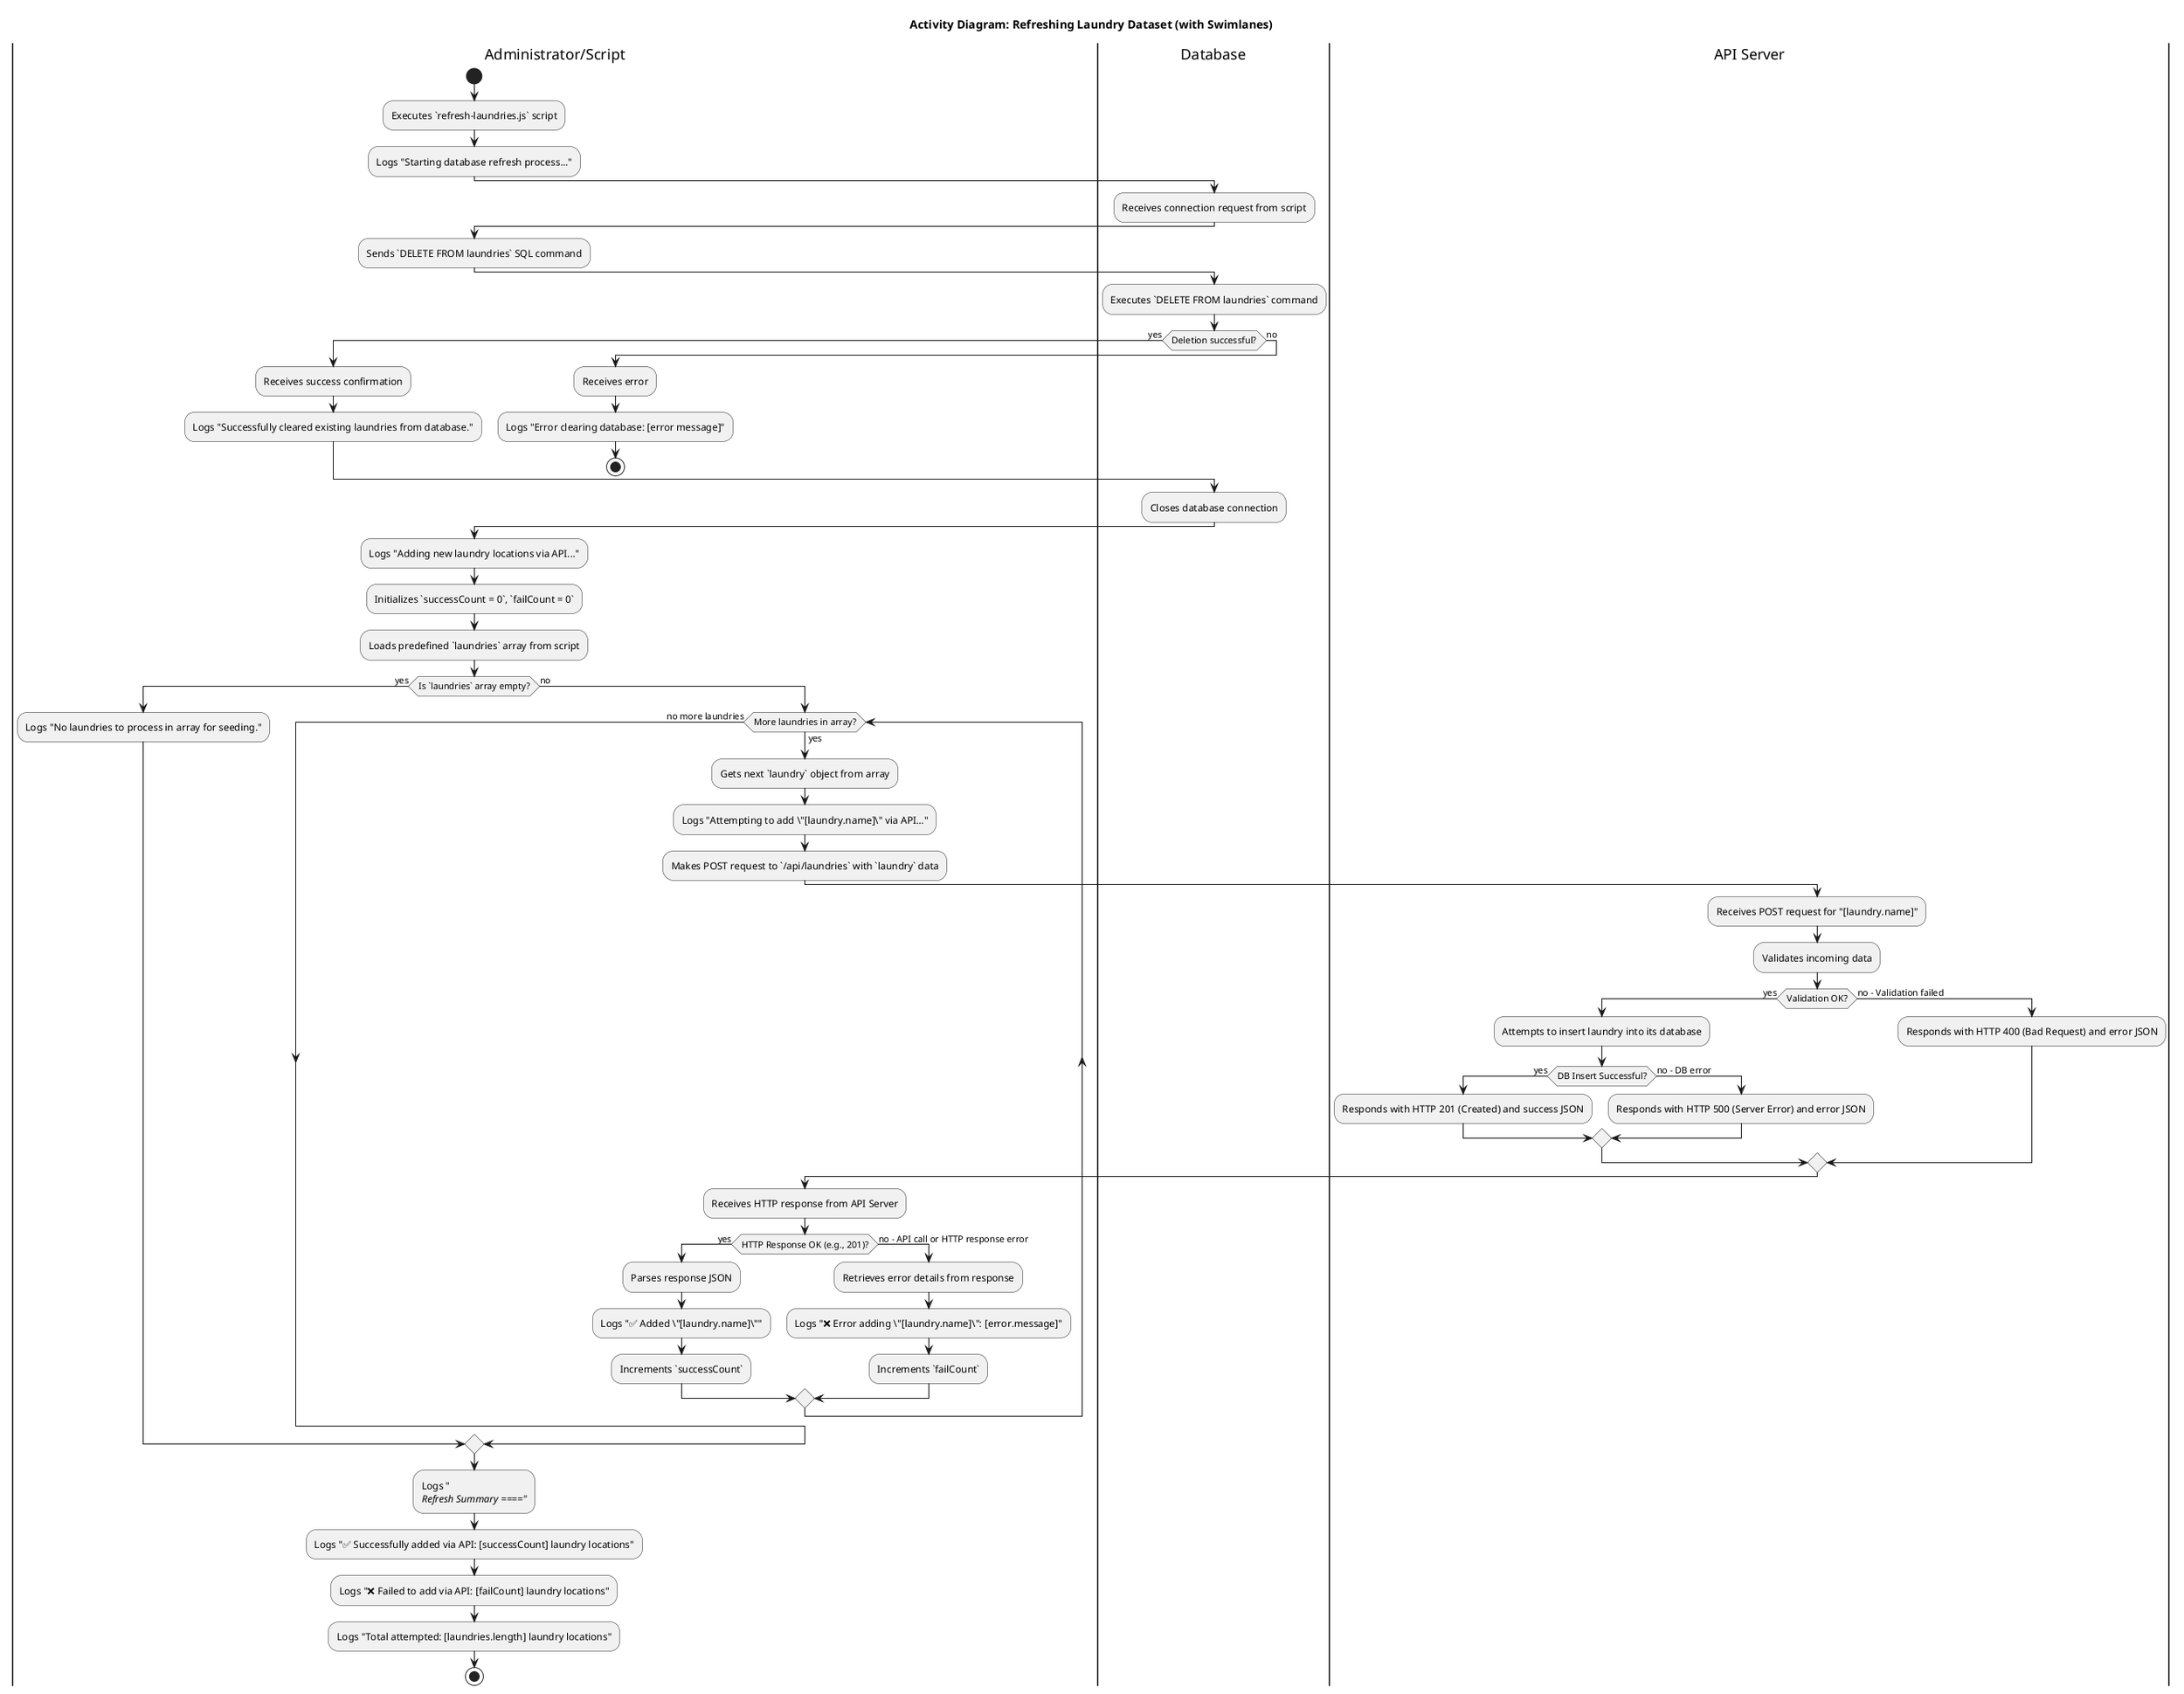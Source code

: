 @startuml
title Activity Diagram: Refreshing Laundry Dataset (with Swimlanes)

|Administrator/Script|
start
:Executes `refresh-laundries.js` script;
:Logs "Starting database refresh process...";

|Database|
:Receives connection request from script;

|Administrator/Script|
:Sends `DELETE FROM laundries` SQL command;

|Database|
:Executes `DELETE FROM laundries` command;
if (Deletion successful?) then (yes)
  |Administrator/Script|
  :Receives success confirmation;
  :Logs "Successfully cleared existing laundries from database.";
else (no)
  |Administrator/Script|
  :Receives error;
  :Logs "Error clearing database: [error message]";
  stop
endif
|Database|
:Closes database connection;

|Administrator/Script|
:Logs "Adding new laundry locations via API...";
:Initializes `successCount = 0`, `failCount = 0`;
:Loads predefined `laundries` array from script;

if (Is `laundries` array empty?) then (yes)
  :Logs "No laundries to process in array for seeding.";
else (no)
  while (More laundries in array?) is (yes)
    :Gets next `laundry` object from array;
    :Logs "Attempting to add \"[laundry.name]\" via API...";
    :Makes POST request to `/api/laundries` with `laundry` data;

    |API Server|
    :Receives POST request for "[laundry.name]";
    :Validates incoming data;
    if (Validation OK?) then (yes)
      :Attempts to insert laundry into its database;
      if (DB Insert Successful?) then (yes)
        :Responds with HTTP 201 (Created) and success JSON;
      else (no - DB error)
        :Responds with HTTP 500 (Server Error) and error JSON;
      endif
    else (no - Validation failed)
      :Responds with HTTP 400 (Bad Request) and error JSON;
    endif

    |Administrator/Script|
    :Receives HTTP response from API Server;
    if (HTTP Response OK (e.g., 201)?) then (yes)
      :Parses response JSON;
      :Logs "✅ Added \"[laundry.name]\"";
      :Increments `successCount`;
    else (no - API call or HTTP response error)
      :Retrieves error details from response;
      :Logs "❌ Error adding \"[laundry.name]\": [error.message]";
      :Increments `failCount`;
    endif
  endwhile (no more laundries)
endif

|Administrator/Script|
:Logs "\n==== Refresh Summary ====";
:Logs "✅ Successfully added via API: [successCount] laundry locations";
:Logs "❌ Failed to add via API: [failCount] laundry locations";
:Logs "Total attempted: [laundries.length] laundry locations";

stop
@enduml